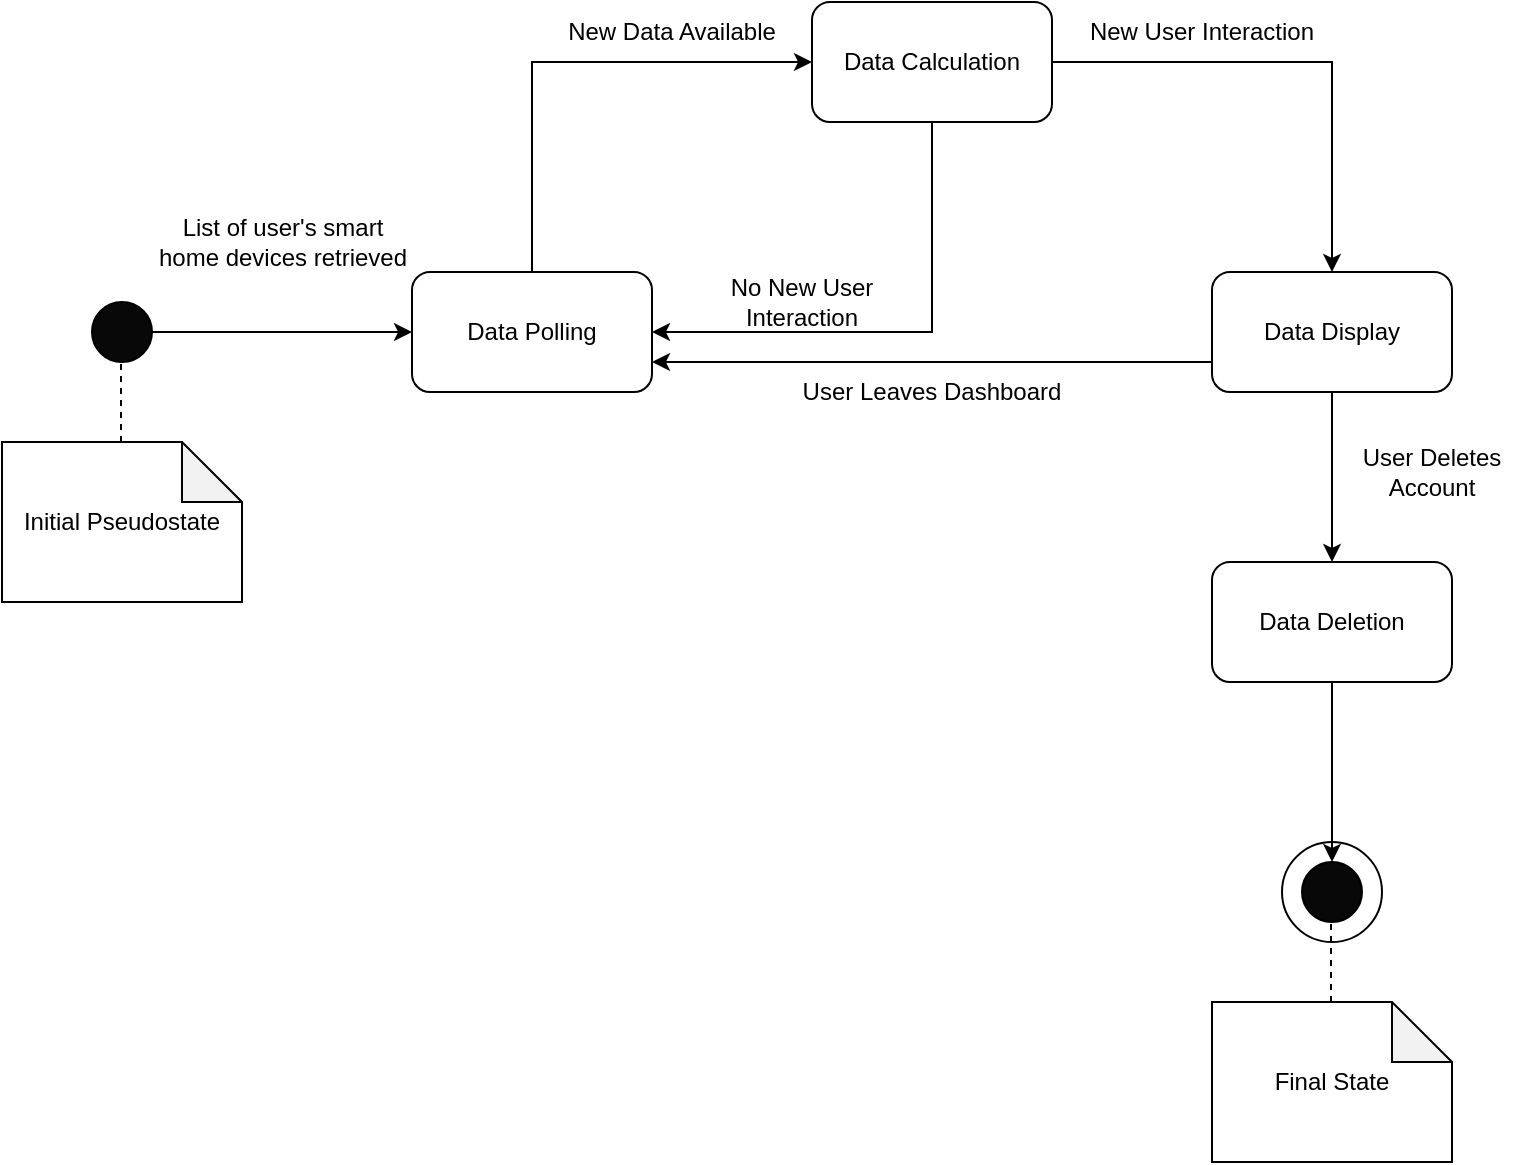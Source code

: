 <mxfile version="22.0.8" type="github">
  <diagram name="Page-1" id="pPZrmTYdzbO_HQvP61DU">
    <mxGraphModel dx="3004" dy="1010" grid="1" gridSize="10" guides="1" tooltips="1" connect="1" arrows="1" fold="1" page="1" pageScale="1" pageWidth="850" pageHeight="1100" math="0" shadow="0">
      <root>
        <mxCell id="0" />
        <mxCell id="1" parent="0" />
        <mxCell id="yJawU_Pm0WpNlv6CMc29-3" value="&lt;div&gt;Data Polling&lt;/div&gt;" style="rounded=1;whiteSpace=wrap;html=1;" vertex="1" parent="1">
          <mxGeometry x="-640" y="235" width="120" height="60" as="geometry" />
        </mxCell>
        <mxCell id="yJawU_Pm0WpNlv6CMc29-5" value="Data Calculation" style="rounded=1;whiteSpace=wrap;html=1;" vertex="1" parent="1">
          <mxGeometry x="-440" y="100" width="120" height="60" as="geometry" />
        </mxCell>
        <mxCell id="yJawU_Pm0WpNlv6CMc29-7" value="Data Display" style="rounded=1;whiteSpace=wrap;html=1;" vertex="1" parent="1">
          <mxGeometry x="-240" y="235" width="120" height="60" as="geometry" />
        </mxCell>
        <mxCell id="yJawU_Pm0WpNlv6CMc29-13" value="" style="ellipse;whiteSpace=wrap;html=1;aspect=fixed;fillColor=#080808;" vertex="1" parent="1">
          <mxGeometry x="-800" y="250" width="30" height="30" as="geometry" />
        </mxCell>
        <mxCell id="yJawU_Pm0WpNlv6CMc29-14" value="" style="endArrow=none;dashed=1;html=1;rounded=0;entryX=0.5;entryY=1;entryDx=0;entryDy=0;" edge="1" parent="1">
          <mxGeometry width="50" height="50" relative="1" as="geometry">
            <mxPoint x="-785.5" y="320" as="sourcePoint" />
            <mxPoint x="-785.5" y="280" as="targetPoint" />
          </mxGeometry>
        </mxCell>
        <mxCell id="yJawU_Pm0WpNlv6CMc29-15" value="Initial Pseudostate" style="shape=note;whiteSpace=wrap;html=1;backgroundOutline=1;darkOpacity=0.05;" vertex="1" parent="1">
          <mxGeometry x="-845" y="320" width="120" height="80" as="geometry" />
        </mxCell>
        <mxCell id="yJawU_Pm0WpNlv6CMc29-16" value="" style="endArrow=classic;html=1;rounded=0;exitX=1;exitY=0.5;exitDx=0;exitDy=0;" edge="1" parent="1" source="yJawU_Pm0WpNlv6CMc29-13">
          <mxGeometry width="50" height="50" relative="1" as="geometry">
            <mxPoint x="-700" y="410" as="sourcePoint" />
            <mxPoint x="-640" y="265" as="targetPoint" />
          </mxGeometry>
        </mxCell>
        <mxCell id="yJawU_Pm0WpNlv6CMc29-17" value="" style="endArrow=classic;html=1;rounded=0;exitX=0.5;exitY=0;exitDx=0;exitDy=0;entryX=0;entryY=0.5;entryDx=0;entryDy=0;" edge="1" parent="1" source="yJawU_Pm0WpNlv6CMc29-3" target="yJawU_Pm0WpNlv6CMc29-5">
          <mxGeometry width="50" height="50" relative="1" as="geometry">
            <mxPoint x="-565" y="210" as="sourcePoint" />
            <mxPoint x="-515" y="160" as="targetPoint" />
            <Array as="points">
              <mxPoint x="-580" y="130" />
            </Array>
          </mxGeometry>
        </mxCell>
        <mxCell id="yJawU_Pm0WpNlv6CMc29-19" value="" style="endArrow=classic;html=1;rounded=0;exitX=1;exitY=0.5;exitDx=0;exitDy=0;entryX=0.5;entryY=0;entryDx=0;entryDy=0;" edge="1" parent="1" source="yJawU_Pm0WpNlv6CMc29-5" target="yJawU_Pm0WpNlv6CMc29-7">
          <mxGeometry width="50" height="50" relative="1" as="geometry">
            <mxPoint x="-410" y="350" as="sourcePoint" />
            <mxPoint x="-360" y="300" as="targetPoint" />
            <Array as="points">
              <mxPoint x="-180" y="130" />
            </Array>
          </mxGeometry>
        </mxCell>
        <mxCell id="yJawU_Pm0WpNlv6CMc29-22" value="&lt;div&gt;List of user&#39;s smart&lt;/div&gt;&lt;div&gt;home devices retrieved&lt;/div&gt;" style="text;html=1;align=center;verticalAlign=middle;resizable=0;points=[];autosize=1;strokeColor=none;fillColor=none;" vertex="1" parent="1">
          <mxGeometry x="-780" y="200" width="150" height="40" as="geometry" />
        </mxCell>
        <mxCell id="yJawU_Pm0WpNlv6CMc29-23" value="New Data Available" style="text;html=1;strokeColor=none;fillColor=none;align=center;verticalAlign=middle;whiteSpace=wrap;rounded=0;" vertex="1" parent="1">
          <mxGeometry x="-570" y="100" width="120" height="30" as="geometry" />
        </mxCell>
        <mxCell id="yJawU_Pm0WpNlv6CMc29-24" value="New User Interaction" style="text;html=1;strokeColor=none;fillColor=none;align=center;verticalAlign=middle;whiteSpace=wrap;rounded=0;" vertex="1" parent="1">
          <mxGeometry x="-310" y="100" width="130" height="30" as="geometry" />
        </mxCell>
        <mxCell id="yJawU_Pm0WpNlv6CMc29-25" value="" style="endArrow=classic;html=1;rounded=0;exitX=0.5;exitY=1;exitDx=0;exitDy=0;entryX=1;entryY=0.5;entryDx=0;entryDy=0;" edge="1" parent="1" source="yJawU_Pm0WpNlv6CMc29-5" target="yJawU_Pm0WpNlv6CMc29-3">
          <mxGeometry width="50" height="50" relative="1" as="geometry">
            <mxPoint x="-510" y="350" as="sourcePoint" />
            <mxPoint x="-460" y="300" as="targetPoint" />
            <Array as="points">
              <mxPoint x="-380" y="265" />
            </Array>
          </mxGeometry>
        </mxCell>
        <mxCell id="yJawU_Pm0WpNlv6CMc29-26" value="No New User Interaction" style="text;html=1;strokeColor=none;fillColor=none;align=center;verticalAlign=middle;whiteSpace=wrap;rounded=0;" vertex="1" parent="1">
          <mxGeometry x="-510" y="235" width="130" height="30" as="geometry" />
        </mxCell>
        <mxCell id="yJawU_Pm0WpNlv6CMc29-27" value="" style="endArrow=classic;html=1;rounded=0;exitX=0;exitY=0.75;exitDx=0;exitDy=0;entryX=1;entryY=0.75;entryDx=0;entryDy=0;" edge="1" parent="1" source="yJawU_Pm0WpNlv6CMc29-7" target="yJawU_Pm0WpNlv6CMc29-3">
          <mxGeometry width="50" height="50" relative="1" as="geometry">
            <mxPoint x="-410" y="350" as="sourcePoint" />
            <mxPoint x="-360" y="300" as="targetPoint" />
          </mxGeometry>
        </mxCell>
        <mxCell id="yJawU_Pm0WpNlv6CMc29-28" value="User Leaves Dashboard" style="text;html=1;strokeColor=none;fillColor=none;align=center;verticalAlign=middle;whiteSpace=wrap;rounded=0;" vertex="1" parent="1">
          <mxGeometry x="-525" y="280" width="290" height="30" as="geometry" />
        </mxCell>
        <mxCell id="yJawU_Pm0WpNlv6CMc29-29" value="Data Deletion" style="rounded=1;whiteSpace=wrap;html=1;" vertex="1" parent="1">
          <mxGeometry x="-240" y="380" width="120" height="60" as="geometry" />
        </mxCell>
        <mxCell id="yJawU_Pm0WpNlv6CMc29-33" value="" style="ellipse;whiteSpace=wrap;html=1;" vertex="1" parent="1">
          <mxGeometry x="-205" y="520" width="50" height="50" as="geometry" />
        </mxCell>
        <mxCell id="yJawU_Pm0WpNlv6CMc29-30" value="" style="ellipse;whiteSpace=wrap;html=1;aspect=fixed;fillColor=#080808;" vertex="1" parent="1">
          <mxGeometry x="-195" y="530" width="30" height="30" as="geometry" />
        </mxCell>
        <mxCell id="yJawU_Pm0WpNlv6CMc29-31" value="" style="endArrow=none;dashed=1;html=1;rounded=0;entryX=0.5;entryY=1;entryDx=0;entryDy=0;" edge="1" parent="1">
          <mxGeometry width="50" height="50" relative="1" as="geometry">
            <mxPoint x="-180.5" y="600" as="sourcePoint" />
            <mxPoint x="-180.5" y="560" as="targetPoint" />
          </mxGeometry>
        </mxCell>
        <mxCell id="yJawU_Pm0WpNlv6CMc29-32" value="Final State" style="shape=note;whiteSpace=wrap;html=1;backgroundOutline=1;darkOpacity=0.05;" vertex="1" parent="1">
          <mxGeometry x="-240" y="600" width="120" height="80" as="geometry" />
        </mxCell>
        <mxCell id="yJawU_Pm0WpNlv6CMc29-35" value="" style="endArrow=classic;html=1;rounded=0;exitX=0.5;exitY=1;exitDx=0;exitDy=0;entryX=0.5;entryY=0;entryDx=0;entryDy=0;" edge="1" parent="1" source="yJawU_Pm0WpNlv6CMc29-29" target="yJawU_Pm0WpNlv6CMc29-30">
          <mxGeometry width="50" height="50" relative="1" as="geometry">
            <mxPoint x="-250" y="550" as="sourcePoint" />
            <mxPoint x="-200" y="500" as="targetPoint" />
          </mxGeometry>
        </mxCell>
        <mxCell id="yJawU_Pm0WpNlv6CMc29-36" value="" style="endArrow=classic;html=1;rounded=0;exitX=0.5;exitY=1;exitDx=0;exitDy=0;entryX=0.5;entryY=0;entryDx=0;entryDy=0;" edge="1" parent="1" source="yJawU_Pm0WpNlv6CMc29-7" target="yJawU_Pm0WpNlv6CMc29-29">
          <mxGeometry width="50" height="50" relative="1" as="geometry">
            <mxPoint x="-250" y="550" as="sourcePoint" />
            <mxPoint x="-200" y="500" as="targetPoint" />
          </mxGeometry>
        </mxCell>
        <mxCell id="yJawU_Pm0WpNlv6CMc29-37" value="User Deletes Account" style="text;html=1;strokeColor=none;fillColor=none;align=center;verticalAlign=middle;whiteSpace=wrap;rounded=0;" vertex="1" parent="1">
          <mxGeometry x="-180" y="320" width="100" height="30" as="geometry" />
        </mxCell>
      </root>
    </mxGraphModel>
  </diagram>
</mxfile>
